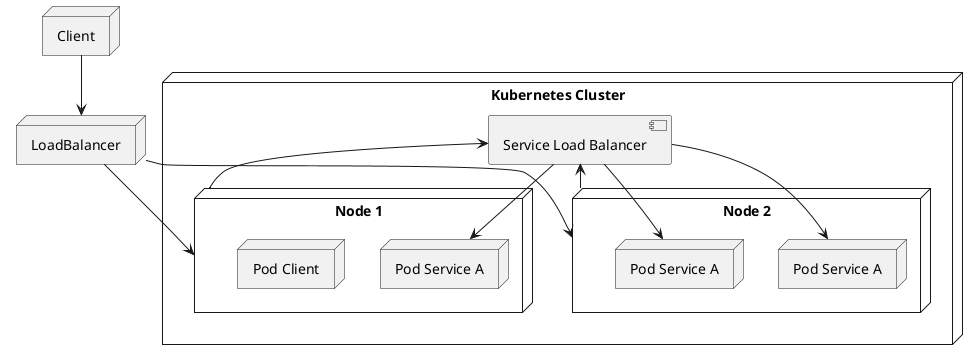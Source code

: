 @startuml LoadBalancer
node "Kubernetes Cluster" {
  node "Node 1" as N1 {
    node "Pod Service A" as N1P1
    node "Pod Client" as N1P2
  }
  node "Node 2" as N2 {
    node "Pod Service A" as N2P1
    node "Pod Service A" as N2P2
  }

  [Service Load Balancer] as S
  S --> N1P1
  S --> N2P1
  S --> N2P2
}

node Client as C
node LoadBalancer as LB

C --> LB
LB --> N1
LB --> N2
N1 --> S
N2 --> S
@enduml